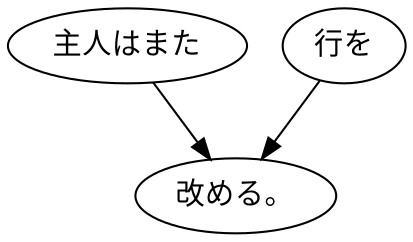 digraph graph1342 {
	node0 [label="主人はまた"];
	node1 [label="行を"];
	node2 [label="改める。"];
	node0 -> node2;
	node1 -> node2;
}
